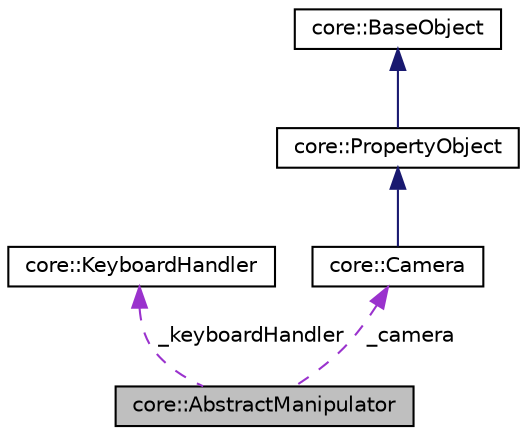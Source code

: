 digraph "core::AbstractManipulator"
{
 // LATEX_PDF_SIZE
  edge [fontname="Helvetica",fontsize="10",labelfontname="Helvetica",labelfontsize="10"];
  node [fontname="Helvetica",fontsize="10",shape=record];
  Node1 [label="core::AbstractManipulator",height=0.2,width=0.4,color="black", fillcolor="grey75", style="filled", fontcolor="black",tooltip=" "];
  Node2 -> Node1 [dir="back",color="darkorchid3",fontsize="10",style="dashed",label=" _keyboardHandler" ,fontname="Helvetica"];
  Node2 [label="core::KeyboardHandler",height=0.2,width=0.4,color="black", fillcolor="white", style="filled",URL="$d4/d89/classcore_1_1KeyboardHandler.html",tooltip="The KeyboardHandler class manages keyboard shortcuts and special keys."];
  Node3 -> Node1 [dir="back",color="darkorchid3",fontsize="10",style="dashed",label=" _camera" ,fontname="Helvetica"];
  Node3 [label="core::Camera",height=0.2,width=0.4,color="black", fillcolor="white", style="filled",URL="$d6/da7/classcore_1_1Camera.html",tooltip="The Camera class is an abstract interface for a camera in a 3D graphics application...."];
  Node4 -> Node3 [dir="back",color="midnightblue",fontsize="10",style="solid",fontname="Helvetica"];
  Node4 [label="core::PropertyObject",height=0.2,width=0.4,color="black", fillcolor="white", style="filled",URL="$d7/d67/classcore_1_1PropertyObject.html",tooltip=" "];
  Node5 -> Node4 [dir="back",color="midnightblue",fontsize="10",style="solid",fontname="Helvetica"];
  Node5 [label="core::BaseObject",height=0.2,width=0.4,color="black", fillcolor="white", style="filled",URL="$d1/dc6/classcore_1_1BaseObject.html",tooltip=" "];
}
